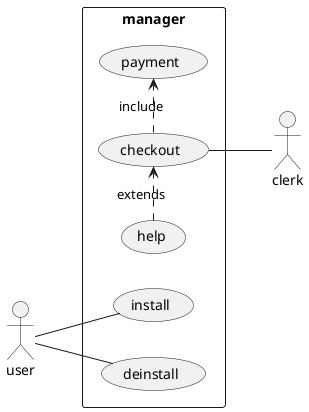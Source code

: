 
@startuml
left to right direction
skinparam packageStyle rectangle
actor user
actor clerk
rectangle manager {
  user -- (install)
  user -- (deinstall)
  (checkout) .> (payment) : include
  (help) .> (checkout) : extends
  (checkout) -- clerk
}
@enduml

